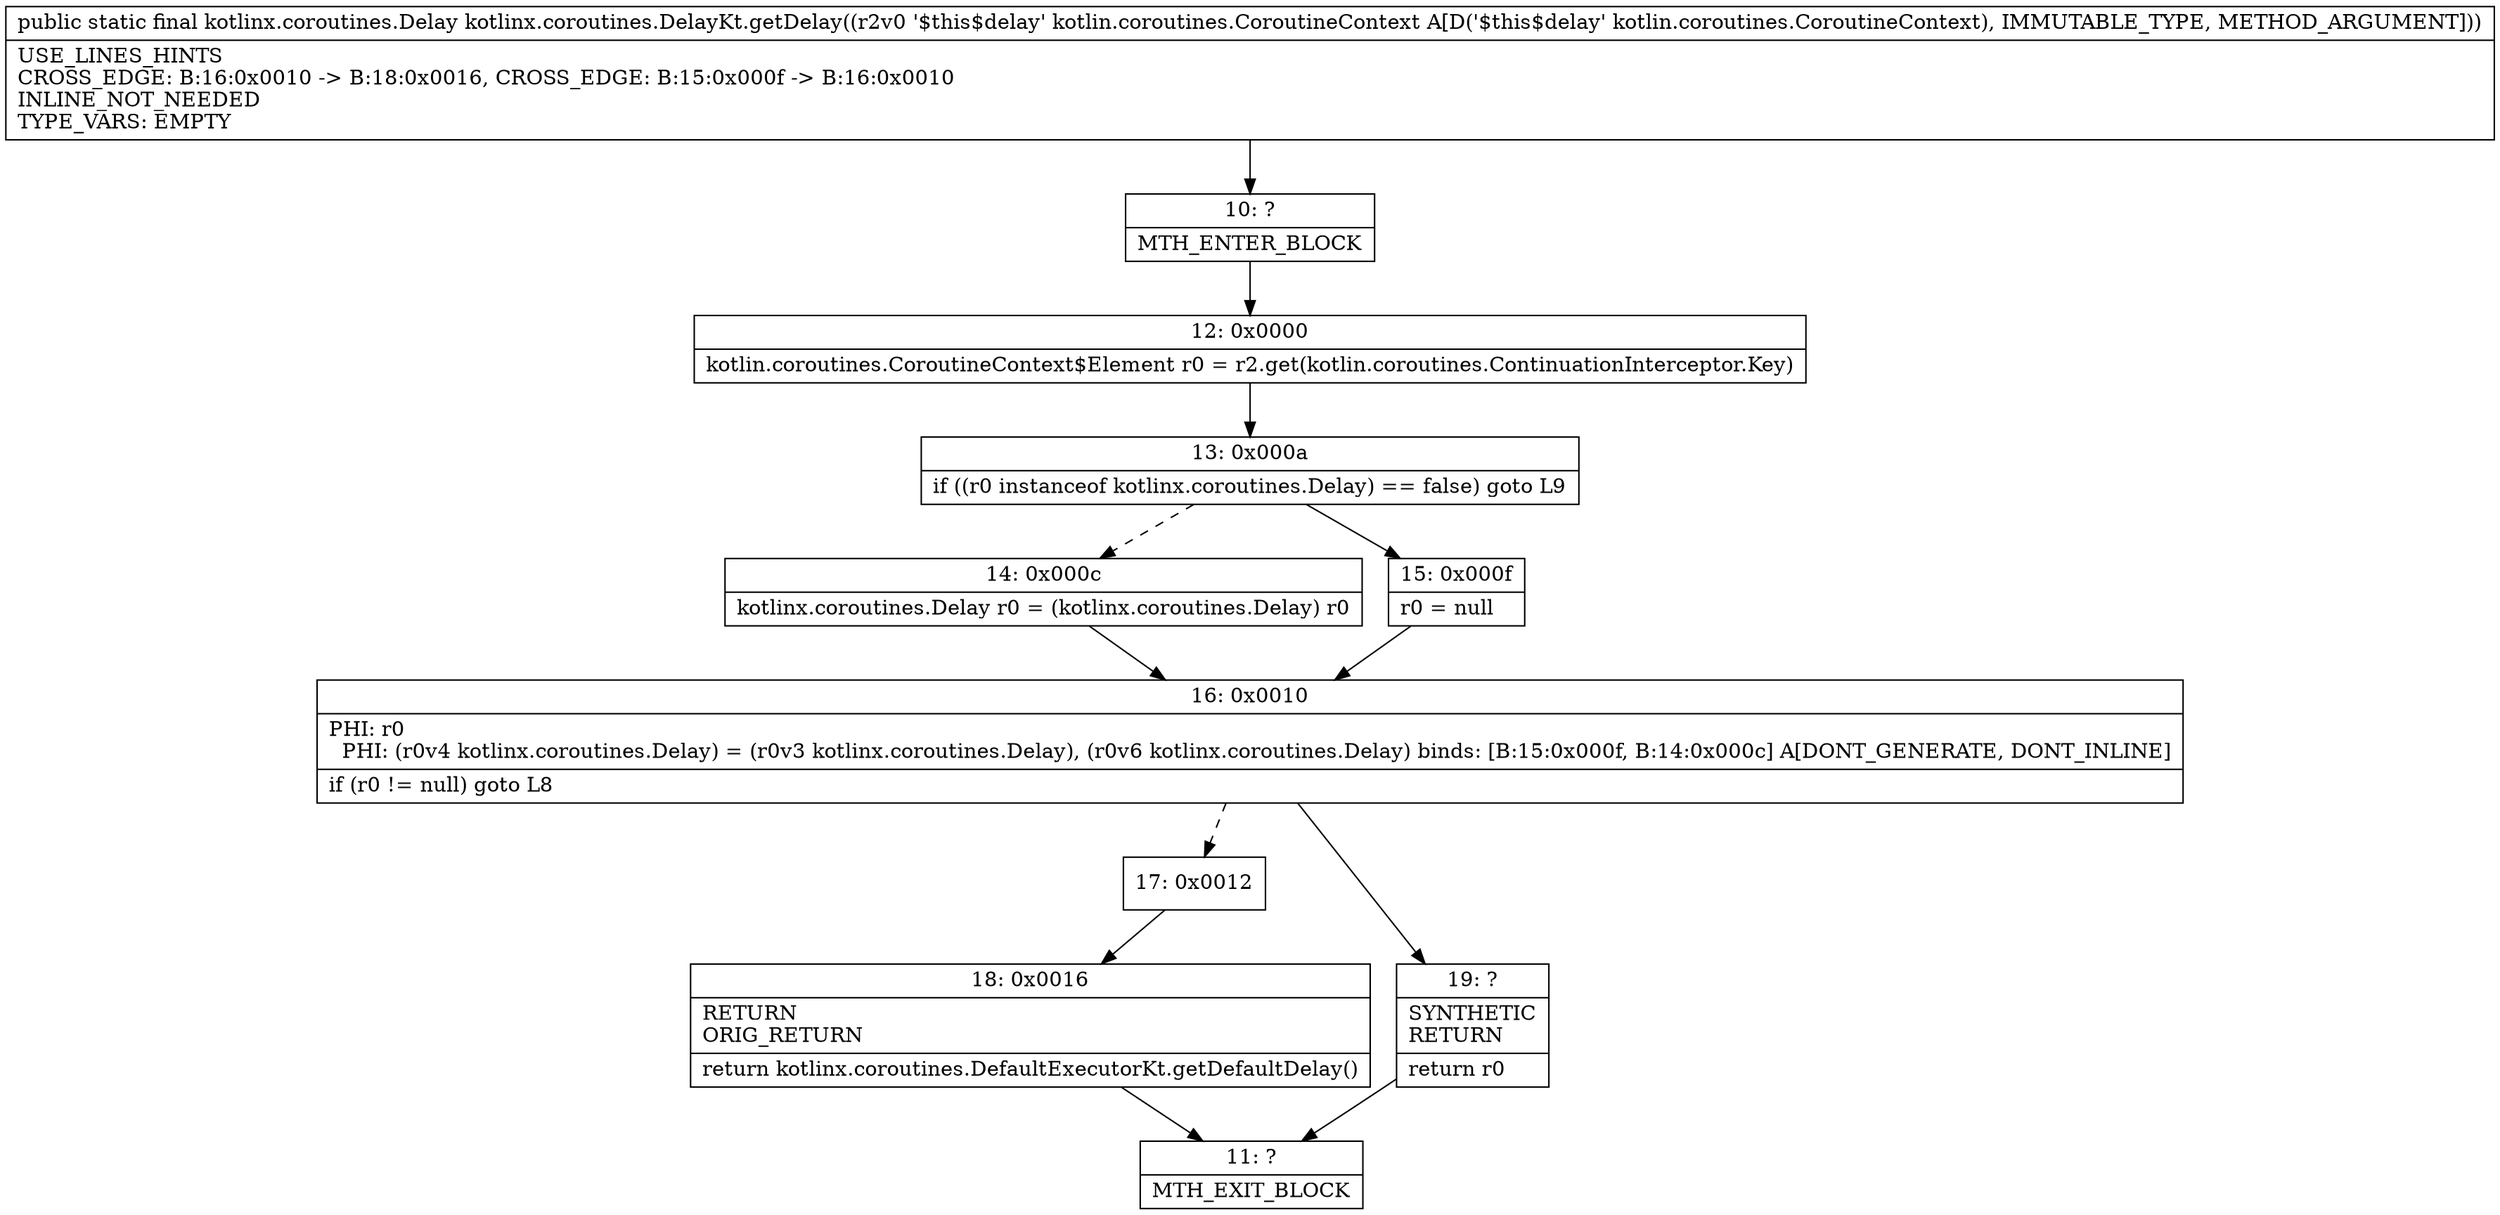 digraph "CFG forkotlinx.coroutines.DelayKt.getDelay(Lkotlin\/coroutines\/CoroutineContext;)Lkotlinx\/coroutines\/Delay;" {
Node_10 [shape=record,label="{10\:\ ?|MTH_ENTER_BLOCK\l}"];
Node_12 [shape=record,label="{12\:\ 0x0000|kotlin.coroutines.CoroutineContext$Element r0 = r2.get(kotlin.coroutines.ContinuationInterceptor.Key)\l}"];
Node_13 [shape=record,label="{13\:\ 0x000a|if ((r0 instanceof kotlinx.coroutines.Delay) == false) goto L9\l}"];
Node_14 [shape=record,label="{14\:\ 0x000c|kotlinx.coroutines.Delay r0 = (kotlinx.coroutines.Delay) r0\l}"];
Node_16 [shape=record,label="{16\:\ 0x0010|PHI: r0 \l  PHI: (r0v4 kotlinx.coroutines.Delay) = (r0v3 kotlinx.coroutines.Delay), (r0v6 kotlinx.coroutines.Delay) binds: [B:15:0x000f, B:14:0x000c] A[DONT_GENERATE, DONT_INLINE]\l|if (r0 != null) goto L8\l}"];
Node_17 [shape=record,label="{17\:\ 0x0012}"];
Node_18 [shape=record,label="{18\:\ 0x0016|RETURN\lORIG_RETURN\l|return kotlinx.coroutines.DefaultExecutorKt.getDefaultDelay()\l}"];
Node_11 [shape=record,label="{11\:\ ?|MTH_EXIT_BLOCK\l}"];
Node_19 [shape=record,label="{19\:\ ?|SYNTHETIC\lRETURN\l|return r0\l}"];
Node_15 [shape=record,label="{15\:\ 0x000f|r0 = null\l}"];
MethodNode[shape=record,label="{public static final kotlinx.coroutines.Delay kotlinx.coroutines.DelayKt.getDelay((r2v0 '$this$delay' kotlin.coroutines.CoroutineContext A[D('$this$delay' kotlin.coroutines.CoroutineContext), IMMUTABLE_TYPE, METHOD_ARGUMENT]))  | USE_LINES_HINTS\lCROSS_EDGE: B:16:0x0010 \-\> B:18:0x0016, CROSS_EDGE: B:15:0x000f \-\> B:16:0x0010\lINLINE_NOT_NEEDED\lTYPE_VARS: EMPTY\l}"];
MethodNode -> Node_10;Node_10 -> Node_12;
Node_12 -> Node_13;
Node_13 -> Node_14[style=dashed];
Node_13 -> Node_15;
Node_14 -> Node_16;
Node_16 -> Node_17[style=dashed];
Node_16 -> Node_19;
Node_17 -> Node_18;
Node_18 -> Node_11;
Node_19 -> Node_11;
Node_15 -> Node_16;
}

